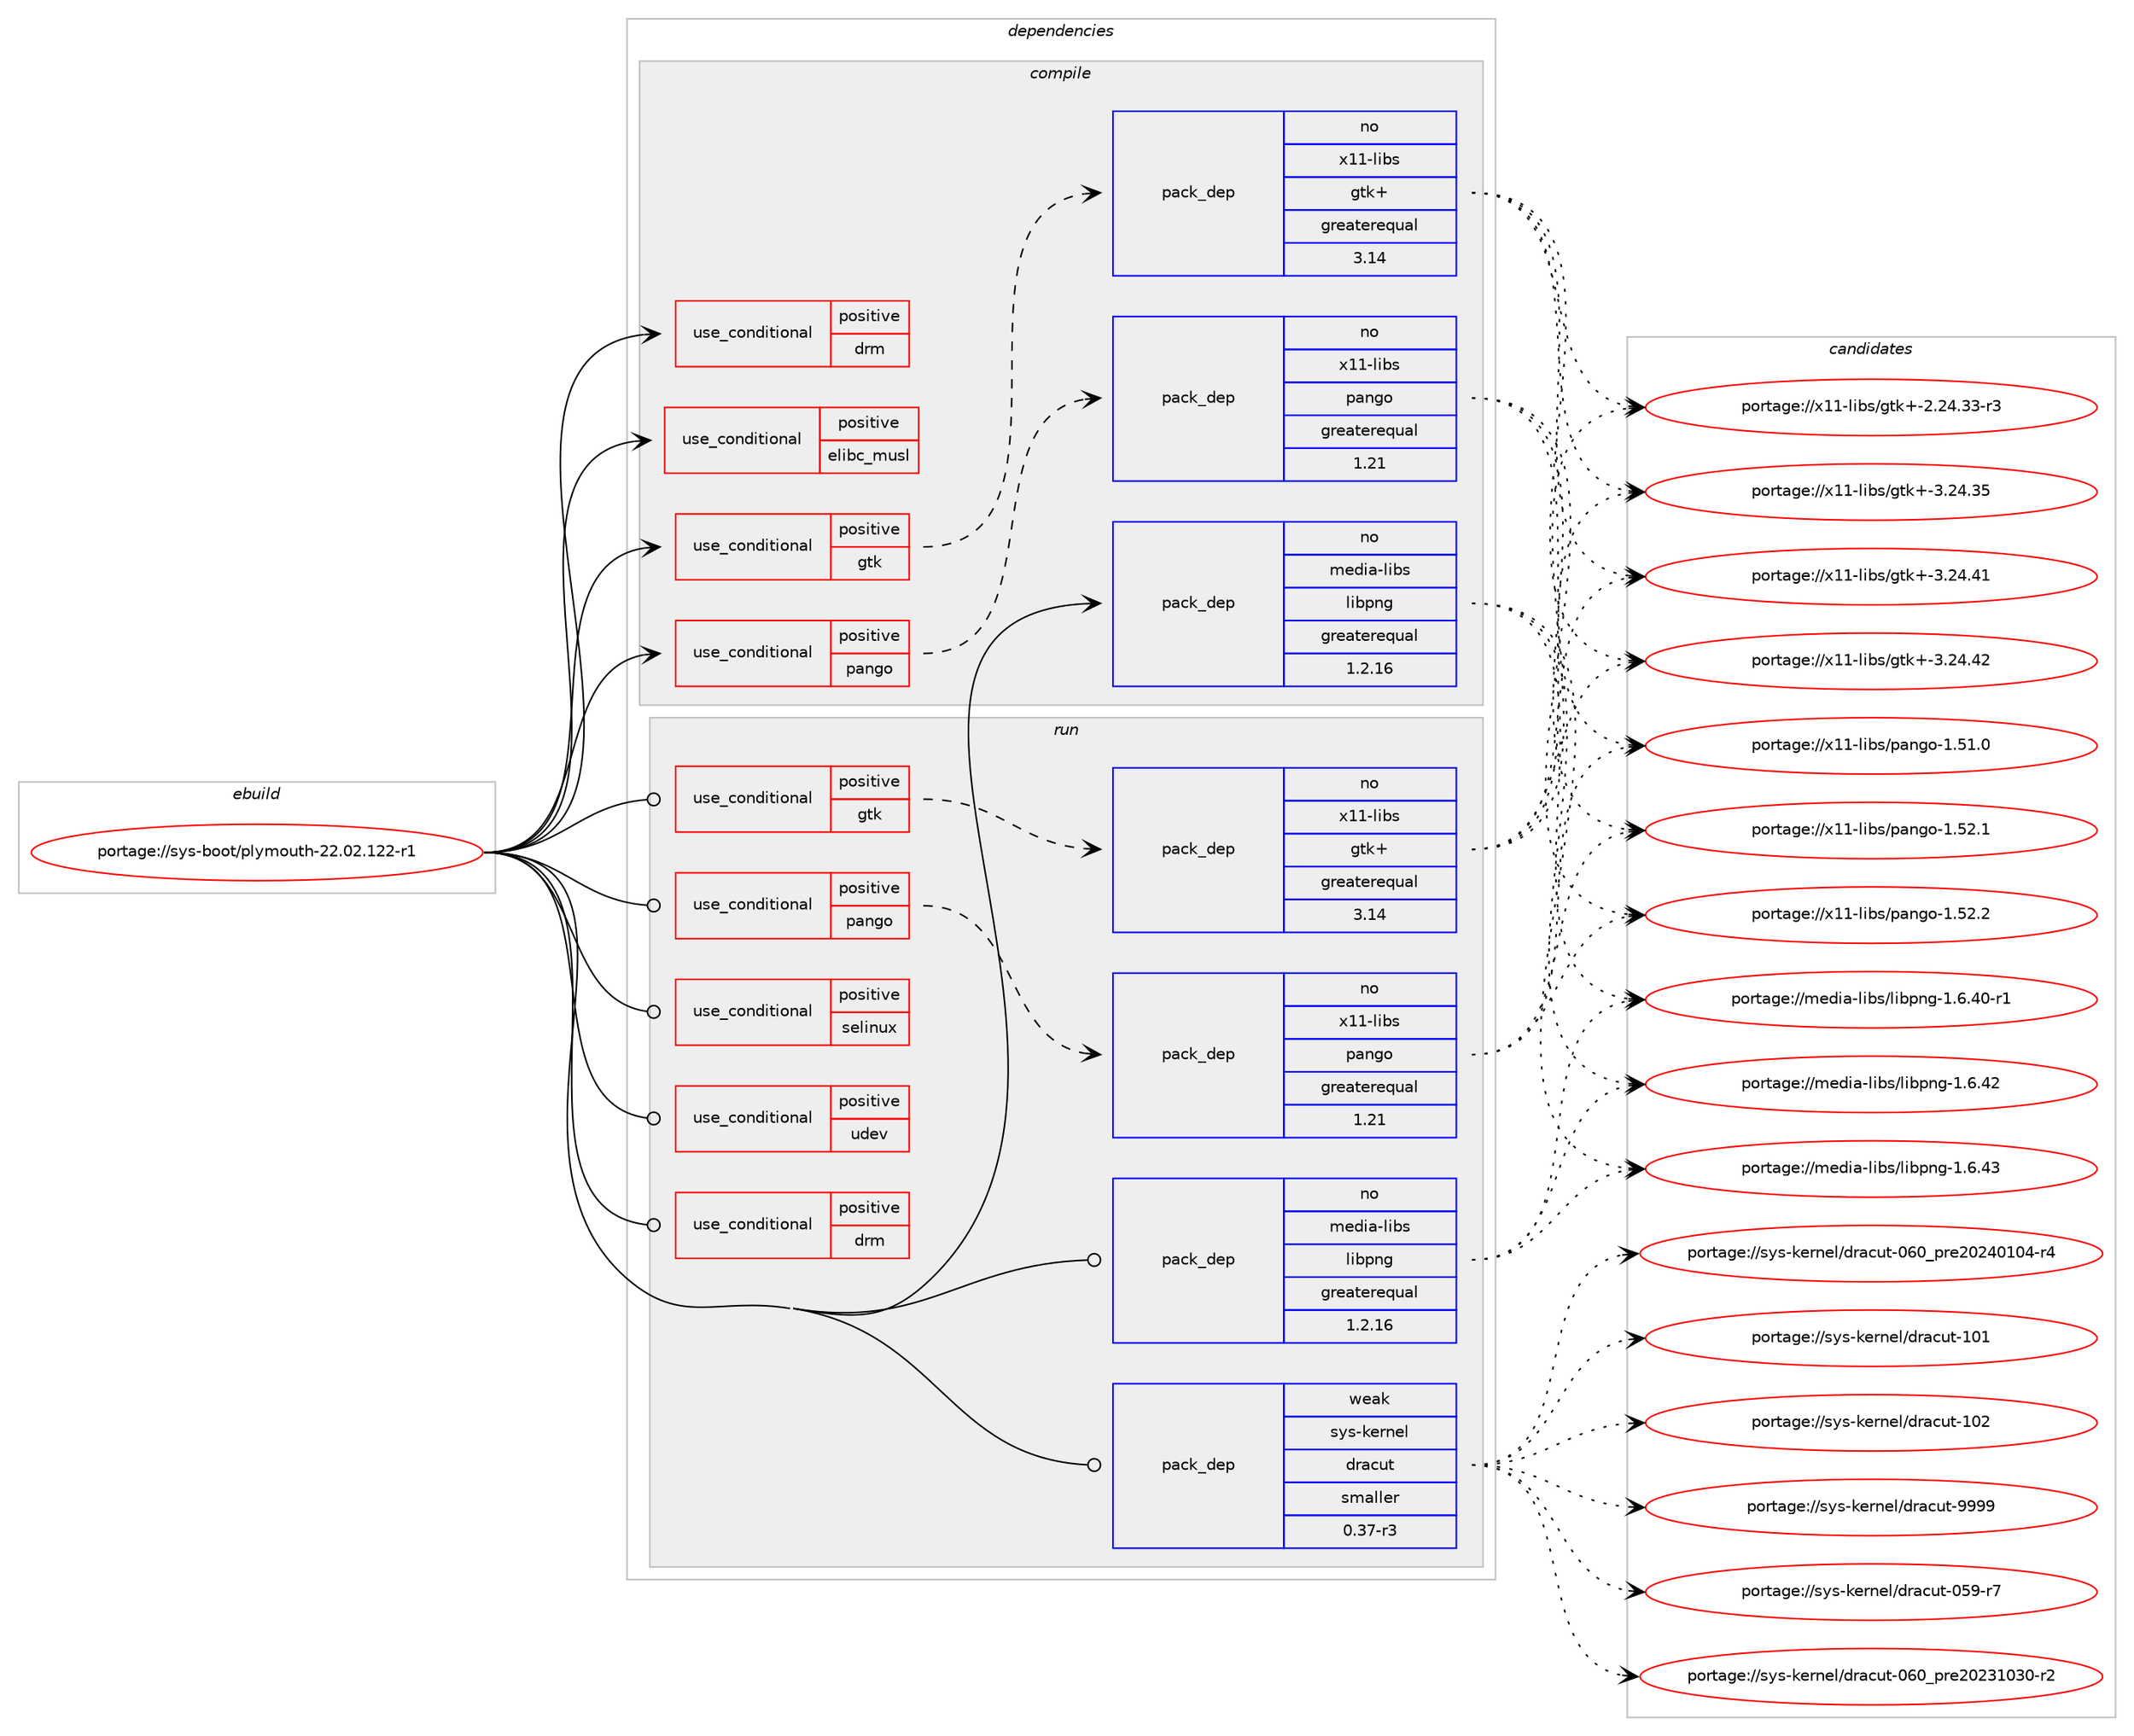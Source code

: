 digraph prolog {

# *************
# Graph options
# *************

newrank=true;
concentrate=true;
compound=true;
graph [rankdir=LR,fontname=Helvetica,fontsize=10,ranksep=1.5];#, ranksep=2.5, nodesep=0.2];
edge  [arrowhead=vee];
node  [fontname=Helvetica,fontsize=10];

# **********
# The ebuild
# **********

subgraph cluster_leftcol {
color=gray;
rank=same;
label=<<i>ebuild</i>>;
id [label="portage://sys-boot/plymouth-22.02.122-r1", color=red, width=4, href="../sys-boot/plymouth-22.02.122-r1.svg"];
}

# ****************
# The dependencies
# ****************

subgraph cluster_midcol {
color=gray;
label=<<i>dependencies</i>>;
subgraph cluster_compile {
fillcolor="#eeeeee";
style=filled;
label=<<i>compile</i>>;
subgraph cond111139 {
dependency215334 [label=<<TABLE BORDER="0" CELLBORDER="1" CELLSPACING="0" CELLPADDING="4"><TR><TD ROWSPAN="3" CELLPADDING="10">use_conditional</TD></TR><TR><TD>positive</TD></TR><TR><TD>drm</TD></TR></TABLE>>, shape=none, color=red];
# *** BEGIN UNKNOWN DEPENDENCY TYPE (TODO) ***
# dependency215334 -> package_dependency(portage://sys-boot/plymouth-22.02.122-r1,install,no,x11-libs,libdrm,none,[,,],[],[])
# *** END UNKNOWN DEPENDENCY TYPE (TODO) ***

}
id:e -> dependency215334:w [weight=20,style="solid",arrowhead="vee"];
subgraph cond111140 {
dependency215335 [label=<<TABLE BORDER="0" CELLBORDER="1" CELLSPACING="0" CELLPADDING="4"><TR><TD ROWSPAN="3" CELLPADDING="10">use_conditional</TD></TR><TR><TD>positive</TD></TR><TR><TD>elibc_musl</TD></TR></TABLE>>, shape=none, color=red];
# *** BEGIN UNKNOWN DEPENDENCY TYPE (TODO) ***
# dependency215335 -> package_dependency(portage://sys-boot/plymouth-22.02.122-r1,install,no,sys-libs,rpmatch-standalone,none,[,,],[],[])
# *** END UNKNOWN DEPENDENCY TYPE (TODO) ***

}
id:e -> dependency215335:w [weight=20,style="solid",arrowhead="vee"];
subgraph cond111141 {
dependency215336 [label=<<TABLE BORDER="0" CELLBORDER="1" CELLSPACING="0" CELLPADDING="4"><TR><TD ROWSPAN="3" CELLPADDING="10">use_conditional</TD></TR><TR><TD>positive</TD></TR><TR><TD>gtk</TD></TR></TABLE>>, shape=none, color=red];
# *** BEGIN UNKNOWN DEPENDENCY TYPE (TODO) ***
# dependency215336 -> package_dependency(portage://sys-boot/plymouth-22.02.122-r1,install,no,dev-libs,glib,none,[,,],[slot(2)],[])
# *** END UNKNOWN DEPENDENCY TYPE (TODO) ***

subgraph pack101322 {
dependency215337 [label=<<TABLE BORDER="0" CELLBORDER="1" CELLSPACING="0" CELLPADDING="4" WIDTH="220"><TR><TD ROWSPAN="6" CELLPADDING="30">pack_dep</TD></TR><TR><TD WIDTH="110">no</TD></TR><TR><TD>x11-libs</TD></TR><TR><TD>gtk+</TD></TR><TR><TD>greaterequal</TD></TR><TR><TD>3.14</TD></TR></TABLE>>, shape=none, color=blue];
}
dependency215336:e -> dependency215337:w [weight=20,style="dashed",arrowhead="vee"];
# *** BEGIN UNKNOWN DEPENDENCY TYPE (TODO) ***
# dependency215336 -> package_dependency(portage://sys-boot/plymouth-22.02.122-r1,install,no,x11-libs,cairo,none,[,,],[],[])
# *** END UNKNOWN DEPENDENCY TYPE (TODO) ***

}
id:e -> dependency215336:w [weight=20,style="solid",arrowhead="vee"];
subgraph cond111142 {
dependency215338 [label=<<TABLE BORDER="0" CELLBORDER="1" CELLSPACING="0" CELLPADDING="4"><TR><TD ROWSPAN="3" CELLPADDING="10">use_conditional</TD></TR><TR><TD>positive</TD></TR><TR><TD>pango</TD></TR></TABLE>>, shape=none, color=red];
subgraph pack101323 {
dependency215339 [label=<<TABLE BORDER="0" CELLBORDER="1" CELLSPACING="0" CELLPADDING="4" WIDTH="220"><TR><TD ROWSPAN="6" CELLPADDING="30">pack_dep</TD></TR><TR><TD WIDTH="110">no</TD></TR><TR><TD>x11-libs</TD></TR><TR><TD>pango</TD></TR><TR><TD>greaterequal</TD></TR><TR><TD>1.21</TD></TR></TABLE>>, shape=none, color=blue];
}
dependency215338:e -> dependency215339:w [weight=20,style="dashed",arrowhead="vee"];
}
id:e -> dependency215338:w [weight=20,style="solid",arrowhead="vee"];
# *** BEGIN UNKNOWN DEPENDENCY TYPE (TODO) ***
# id -> package_dependency(portage://sys-boot/plymouth-22.02.122-r1,install,no,app-text,docbook-xsl-stylesheets,none,[,,],[],[])
# *** END UNKNOWN DEPENDENCY TYPE (TODO) ***

# *** BEGIN UNKNOWN DEPENDENCY TYPE (TODO) ***
# id -> package_dependency(portage://sys-boot/plymouth-22.02.122-r1,install,no,dev-libs,libxslt,none,[,,],[],[])
# *** END UNKNOWN DEPENDENCY TYPE (TODO) ***

subgraph pack101324 {
dependency215340 [label=<<TABLE BORDER="0" CELLBORDER="1" CELLSPACING="0" CELLPADDING="4" WIDTH="220"><TR><TD ROWSPAN="6" CELLPADDING="30">pack_dep</TD></TR><TR><TD WIDTH="110">no</TD></TR><TR><TD>media-libs</TD></TR><TR><TD>libpng</TD></TR><TR><TD>greaterequal</TD></TR><TR><TD>1.2.16</TD></TR></TABLE>>, shape=none, color=blue];
}
id:e -> dependency215340:w [weight=20,style="solid",arrowhead="vee"];
# *** BEGIN UNKNOWN DEPENDENCY TYPE (TODO) ***
# id -> package_dependency(portage://sys-boot/plymouth-22.02.122-r1,install,no,virtual,pkgconfig,none,[,,],[],[])
# *** END UNKNOWN DEPENDENCY TYPE (TODO) ***

}
subgraph cluster_compileandrun {
fillcolor="#eeeeee";
style=filled;
label=<<i>compile and run</i>>;
}
subgraph cluster_run {
fillcolor="#eeeeee";
style=filled;
label=<<i>run</i>>;
subgraph cond111143 {
dependency215341 [label=<<TABLE BORDER="0" CELLBORDER="1" CELLSPACING="0" CELLPADDING="4"><TR><TD ROWSPAN="3" CELLPADDING="10">use_conditional</TD></TR><TR><TD>positive</TD></TR><TR><TD>drm</TD></TR></TABLE>>, shape=none, color=red];
# *** BEGIN UNKNOWN DEPENDENCY TYPE (TODO) ***
# dependency215341 -> package_dependency(portage://sys-boot/plymouth-22.02.122-r1,run,no,x11-libs,libdrm,none,[,,],[],[])
# *** END UNKNOWN DEPENDENCY TYPE (TODO) ***

}
id:e -> dependency215341:w [weight=20,style="solid",arrowhead="odot"];
subgraph cond111144 {
dependency215342 [label=<<TABLE BORDER="0" CELLBORDER="1" CELLSPACING="0" CELLPADDING="4"><TR><TD ROWSPAN="3" CELLPADDING="10">use_conditional</TD></TR><TR><TD>positive</TD></TR><TR><TD>gtk</TD></TR></TABLE>>, shape=none, color=red];
# *** BEGIN UNKNOWN DEPENDENCY TYPE (TODO) ***
# dependency215342 -> package_dependency(portage://sys-boot/plymouth-22.02.122-r1,run,no,dev-libs,glib,none,[,,],[slot(2)],[])
# *** END UNKNOWN DEPENDENCY TYPE (TODO) ***

subgraph pack101325 {
dependency215343 [label=<<TABLE BORDER="0" CELLBORDER="1" CELLSPACING="0" CELLPADDING="4" WIDTH="220"><TR><TD ROWSPAN="6" CELLPADDING="30">pack_dep</TD></TR><TR><TD WIDTH="110">no</TD></TR><TR><TD>x11-libs</TD></TR><TR><TD>gtk+</TD></TR><TR><TD>greaterequal</TD></TR><TR><TD>3.14</TD></TR></TABLE>>, shape=none, color=blue];
}
dependency215342:e -> dependency215343:w [weight=20,style="dashed",arrowhead="vee"];
# *** BEGIN UNKNOWN DEPENDENCY TYPE (TODO) ***
# dependency215342 -> package_dependency(portage://sys-boot/plymouth-22.02.122-r1,run,no,x11-libs,cairo,none,[,,],[],[])
# *** END UNKNOWN DEPENDENCY TYPE (TODO) ***

}
id:e -> dependency215342:w [weight=20,style="solid",arrowhead="odot"];
subgraph cond111145 {
dependency215344 [label=<<TABLE BORDER="0" CELLBORDER="1" CELLSPACING="0" CELLPADDING="4"><TR><TD ROWSPAN="3" CELLPADDING="10">use_conditional</TD></TR><TR><TD>positive</TD></TR><TR><TD>pango</TD></TR></TABLE>>, shape=none, color=red];
subgraph pack101326 {
dependency215345 [label=<<TABLE BORDER="0" CELLBORDER="1" CELLSPACING="0" CELLPADDING="4" WIDTH="220"><TR><TD ROWSPAN="6" CELLPADDING="30">pack_dep</TD></TR><TR><TD WIDTH="110">no</TD></TR><TR><TD>x11-libs</TD></TR><TR><TD>pango</TD></TR><TR><TD>greaterequal</TD></TR><TR><TD>1.21</TD></TR></TABLE>>, shape=none, color=blue];
}
dependency215344:e -> dependency215345:w [weight=20,style="dashed",arrowhead="vee"];
}
id:e -> dependency215344:w [weight=20,style="solid",arrowhead="odot"];
subgraph cond111146 {
dependency215346 [label=<<TABLE BORDER="0" CELLBORDER="1" CELLSPACING="0" CELLPADDING="4"><TR><TD ROWSPAN="3" CELLPADDING="10">use_conditional</TD></TR><TR><TD>positive</TD></TR><TR><TD>selinux</TD></TR></TABLE>>, shape=none, color=red];
# *** BEGIN UNKNOWN DEPENDENCY TYPE (TODO) ***
# dependency215346 -> package_dependency(portage://sys-boot/plymouth-22.02.122-r1,run,no,sec-policy,selinux-plymouthd,none,[,,],[],[])
# *** END UNKNOWN DEPENDENCY TYPE (TODO) ***

}
id:e -> dependency215346:w [weight=20,style="solid",arrowhead="odot"];
subgraph cond111147 {
dependency215347 [label=<<TABLE BORDER="0" CELLBORDER="1" CELLSPACING="0" CELLPADDING="4"><TR><TD ROWSPAN="3" CELLPADDING="10">use_conditional</TD></TR><TR><TD>positive</TD></TR><TR><TD>udev</TD></TR></TABLE>>, shape=none, color=red];
# *** BEGIN UNKNOWN DEPENDENCY TYPE (TODO) ***
# dependency215347 -> package_dependency(portage://sys-boot/plymouth-22.02.122-r1,run,no,virtual,udev,none,[,,],[],[])
# *** END UNKNOWN DEPENDENCY TYPE (TODO) ***

}
id:e -> dependency215347:w [weight=20,style="solid",arrowhead="odot"];
subgraph pack101327 {
dependency215348 [label=<<TABLE BORDER="0" CELLBORDER="1" CELLSPACING="0" CELLPADDING="4" WIDTH="220"><TR><TD ROWSPAN="6" CELLPADDING="30">pack_dep</TD></TR><TR><TD WIDTH="110">no</TD></TR><TR><TD>media-libs</TD></TR><TR><TD>libpng</TD></TR><TR><TD>greaterequal</TD></TR><TR><TD>1.2.16</TD></TR></TABLE>>, shape=none, color=blue];
}
id:e -> dependency215348:w [weight=20,style="solid",arrowhead="odot"];
subgraph pack101328 {
dependency215349 [label=<<TABLE BORDER="0" CELLBORDER="1" CELLSPACING="0" CELLPADDING="4" WIDTH="220"><TR><TD ROWSPAN="6" CELLPADDING="30">pack_dep</TD></TR><TR><TD WIDTH="110">weak</TD></TR><TR><TD>sys-kernel</TD></TR><TR><TD>dracut</TD></TR><TR><TD>smaller</TD></TR><TR><TD>0.37-r3</TD></TR></TABLE>>, shape=none, color=blue];
}
id:e -> dependency215349:w [weight=20,style="solid",arrowhead="odot"];
}
}

# **************
# The candidates
# **************

subgraph cluster_choices {
rank=same;
color=gray;
label=<<i>candidates</i>>;

subgraph choice101322 {
color=black;
nodesep=1;
choice12049494510810598115471031161074345504650524651514511451 [label="portage://x11-libs/gtk+-2.24.33-r3", color=red, width=4,href="../x11-libs/gtk+-2.24.33-r3.svg"];
choice1204949451081059811547103116107434551465052465153 [label="portage://x11-libs/gtk+-3.24.35", color=red, width=4,href="../x11-libs/gtk+-3.24.35.svg"];
choice1204949451081059811547103116107434551465052465249 [label="portage://x11-libs/gtk+-3.24.41", color=red, width=4,href="../x11-libs/gtk+-3.24.41.svg"];
choice1204949451081059811547103116107434551465052465250 [label="portage://x11-libs/gtk+-3.24.42", color=red, width=4,href="../x11-libs/gtk+-3.24.42.svg"];
dependency215337:e -> choice12049494510810598115471031161074345504650524651514511451:w [style=dotted,weight="100"];
dependency215337:e -> choice1204949451081059811547103116107434551465052465153:w [style=dotted,weight="100"];
dependency215337:e -> choice1204949451081059811547103116107434551465052465249:w [style=dotted,weight="100"];
dependency215337:e -> choice1204949451081059811547103116107434551465052465250:w [style=dotted,weight="100"];
}
subgraph choice101323 {
color=black;
nodesep=1;
choice12049494510810598115471129711010311145494653494648 [label="portage://x11-libs/pango-1.51.0", color=red, width=4,href="../x11-libs/pango-1.51.0.svg"];
choice12049494510810598115471129711010311145494653504649 [label="portage://x11-libs/pango-1.52.1", color=red, width=4,href="../x11-libs/pango-1.52.1.svg"];
choice12049494510810598115471129711010311145494653504650 [label="portage://x11-libs/pango-1.52.2", color=red, width=4,href="../x11-libs/pango-1.52.2.svg"];
dependency215339:e -> choice12049494510810598115471129711010311145494653494648:w [style=dotted,weight="100"];
dependency215339:e -> choice12049494510810598115471129711010311145494653504649:w [style=dotted,weight="100"];
dependency215339:e -> choice12049494510810598115471129711010311145494653504650:w [style=dotted,weight="100"];
}
subgraph choice101324 {
color=black;
nodesep=1;
choice1091011001059745108105981154710810598112110103454946544652484511449 [label="portage://media-libs/libpng-1.6.40-r1", color=red, width=4,href="../media-libs/libpng-1.6.40-r1.svg"];
choice109101100105974510810598115471081059811211010345494654465250 [label="portage://media-libs/libpng-1.6.42", color=red, width=4,href="../media-libs/libpng-1.6.42.svg"];
choice109101100105974510810598115471081059811211010345494654465251 [label="portage://media-libs/libpng-1.6.43", color=red, width=4,href="../media-libs/libpng-1.6.43.svg"];
dependency215340:e -> choice1091011001059745108105981154710810598112110103454946544652484511449:w [style=dotted,weight="100"];
dependency215340:e -> choice109101100105974510810598115471081059811211010345494654465250:w [style=dotted,weight="100"];
dependency215340:e -> choice109101100105974510810598115471081059811211010345494654465251:w [style=dotted,weight="100"];
}
subgraph choice101325 {
color=black;
nodesep=1;
choice12049494510810598115471031161074345504650524651514511451 [label="portage://x11-libs/gtk+-2.24.33-r3", color=red, width=4,href="../x11-libs/gtk+-2.24.33-r3.svg"];
choice1204949451081059811547103116107434551465052465153 [label="portage://x11-libs/gtk+-3.24.35", color=red, width=4,href="../x11-libs/gtk+-3.24.35.svg"];
choice1204949451081059811547103116107434551465052465249 [label="portage://x11-libs/gtk+-3.24.41", color=red, width=4,href="../x11-libs/gtk+-3.24.41.svg"];
choice1204949451081059811547103116107434551465052465250 [label="portage://x11-libs/gtk+-3.24.42", color=red, width=4,href="../x11-libs/gtk+-3.24.42.svg"];
dependency215343:e -> choice12049494510810598115471031161074345504650524651514511451:w [style=dotted,weight="100"];
dependency215343:e -> choice1204949451081059811547103116107434551465052465153:w [style=dotted,weight="100"];
dependency215343:e -> choice1204949451081059811547103116107434551465052465249:w [style=dotted,weight="100"];
dependency215343:e -> choice1204949451081059811547103116107434551465052465250:w [style=dotted,weight="100"];
}
subgraph choice101326 {
color=black;
nodesep=1;
choice12049494510810598115471129711010311145494653494648 [label="portage://x11-libs/pango-1.51.0", color=red, width=4,href="../x11-libs/pango-1.51.0.svg"];
choice12049494510810598115471129711010311145494653504649 [label="portage://x11-libs/pango-1.52.1", color=red, width=4,href="../x11-libs/pango-1.52.1.svg"];
choice12049494510810598115471129711010311145494653504650 [label="portage://x11-libs/pango-1.52.2", color=red, width=4,href="../x11-libs/pango-1.52.2.svg"];
dependency215345:e -> choice12049494510810598115471129711010311145494653494648:w [style=dotted,weight="100"];
dependency215345:e -> choice12049494510810598115471129711010311145494653504649:w [style=dotted,weight="100"];
dependency215345:e -> choice12049494510810598115471129711010311145494653504650:w [style=dotted,weight="100"];
}
subgraph choice101327 {
color=black;
nodesep=1;
choice1091011001059745108105981154710810598112110103454946544652484511449 [label="portage://media-libs/libpng-1.6.40-r1", color=red, width=4,href="../media-libs/libpng-1.6.40-r1.svg"];
choice109101100105974510810598115471081059811211010345494654465250 [label="portage://media-libs/libpng-1.6.42", color=red, width=4,href="../media-libs/libpng-1.6.42.svg"];
choice109101100105974510810598115471081059811211010345494654465251 [label="portage://media-libs/libpng-1.6.43", color=red, width=4,href="../media-libs/libpng-1.6.43.svg"];
dependency215348:e -> choice1091011001059745108105981154710810598112110103454946544652484511449:w [style=dotted,weight="100"];
dependency215348:e -> choice109101100105974510810598115471081059811211010345494654465250:w [style=dotted,weight="100"];
dependency215348:e -> choice109101100105974510810598115471081059811211010345494654465251:w [style=dotted,weight="100"];
}
subgraph choice101328 {
color=black;
nodesep=1;
choice11512111545107101114110101108471001149799117116454853574511455 [label="portage://sys-kernel/dracut-059-r7", color=red, width=4,href="../sys-kernel/dracut-059-r7.svg"];
choice11512111545107101114110101108471001149799117116454854489511211410150485051494851484511450 [label="portage://sys-kernel/dracut-060_pre20231030-r2", color=red, width=4,href="../sys-kernel/dracut-060_pre20231030-r2.svg"];
choice11512111545107101114110101108471001149799117116454854489511211410150485052484948524511452 [label="portage://sys-kernel/dracut-060_pre20240104-r4", color=red, width=4,href="../sys-kernel/dracut-060_pre20240104-r4.svg"];
choice1151211154510710111411010110847100114979911711645494849 [label="portage://sys-kernel/dracut-101", color=red, width=4,href="../sys-kernel/dracut-101.svg"];
choice1151211154510710111411010110847100114979911711645494850 [label="portage://sys-kernel/dracut-102", color=red, width=4,href="../sys-kernel/dracut-102.svg"];
choice115121115451071011141101011084710011497991171164557575757 [label="portage://sys-kernel/dracut-9999", color=red, width=4,href="../sys-kernel/dracut-9999.svg"];
dependency215349:e -> choice11512111545107101114110101108471001149799117116454853574511455:w [style=dotted,weight="100"];
dependency215349:e -> choice11512111545107101114110101108471001149799117116454854489511211410150485051494851484511450:w [style=dotted,weight="100"];
dependency215349:e -> choice11512111545107101114110101108471001149799117116454854489511211410150485052484948524511452:w [style=dotted,weight="100"];
dependency215349:e -> choice1151211154510710111411010110847100114979911711645494849:w [style=dotted,weight="100"];
dependency215349:e -> choice1151211154510710111411010110847100114979911711645494850:w [style=dotted,weight="100"];
dependency215349:e -> choice115121115451071011141101011084710011497991171164557575757:w [style=dotted,weight="100"];
}
}

}
